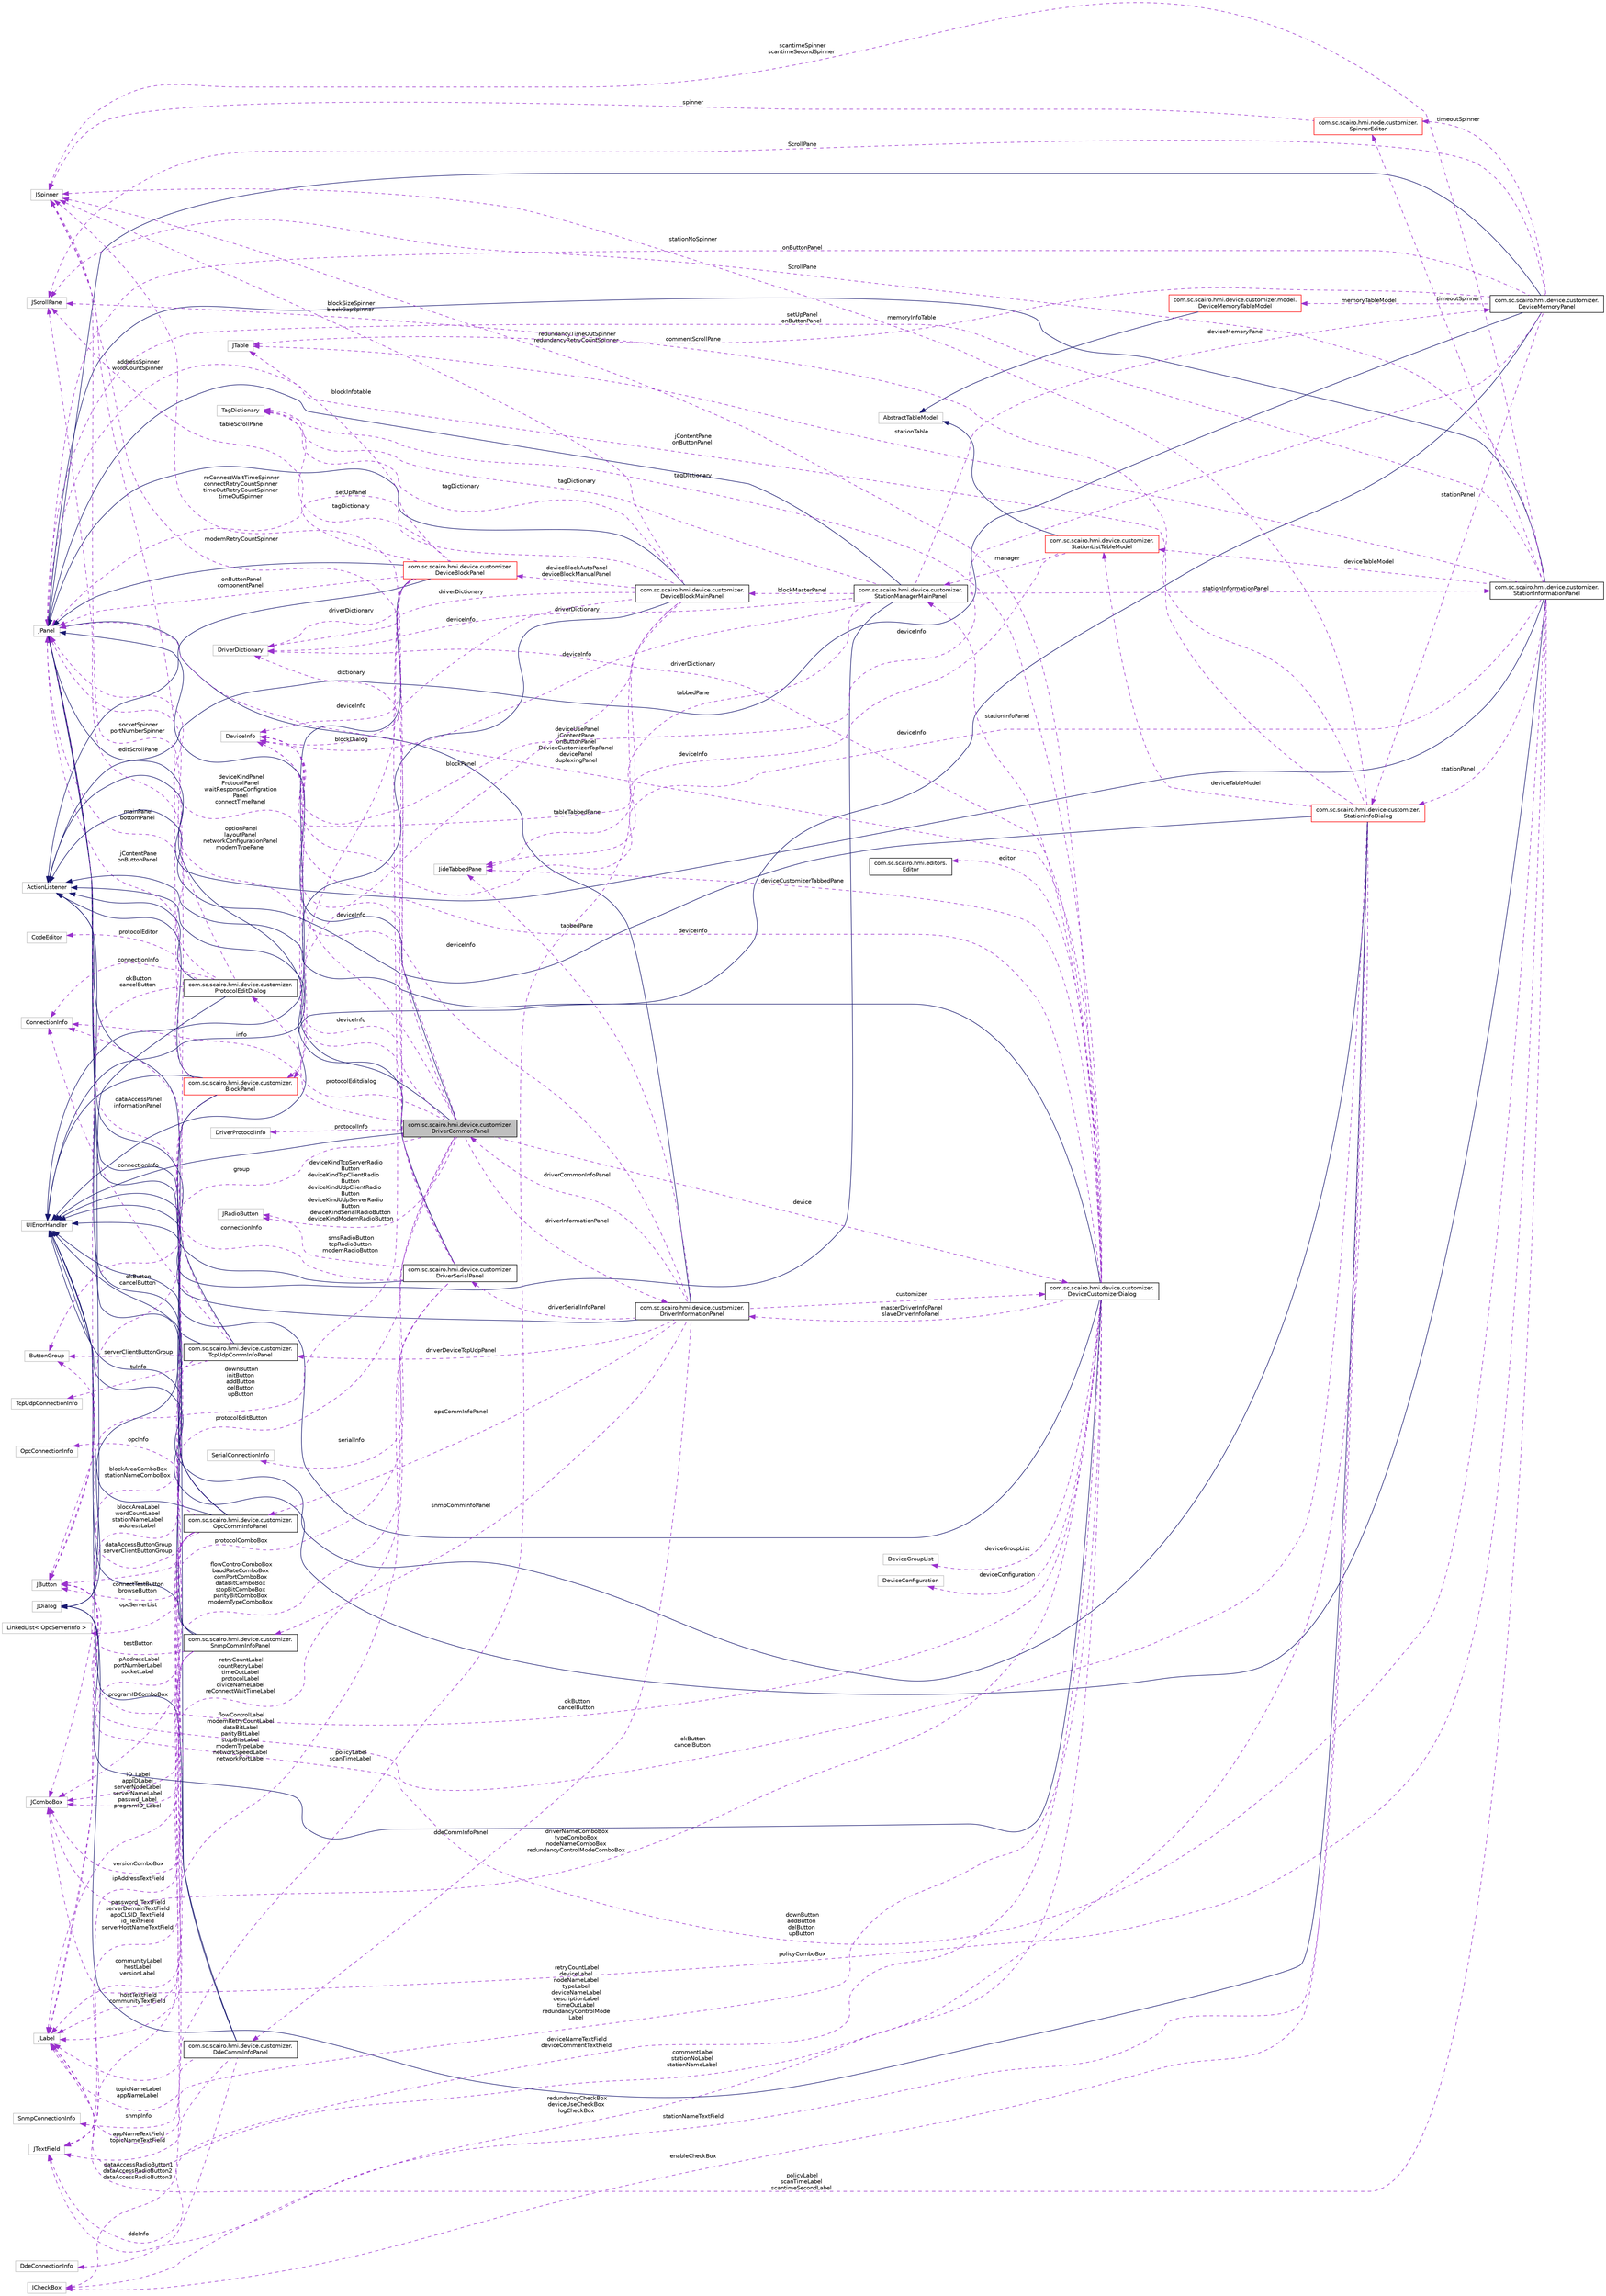 digraph "com.sc.scairo.hmi.device.customizer.DriverCommonPanel"
{
 // LATEX_PDF_SIZE
  edge [fontname="Helvetica",fontsize="10",labelfontname="Helvetica",labelfontsize="10"];
  node [fontname="Helvetica",fontsize="10",shape=record];
  rankdir="LR";
  Node1 [label="com.sc.scairo.hmi.device.customizer.\lDriverCommonPanel",height=0.2,width=0.4,color="black", fillcolor="grey75", style="filled", fontcolor="black",tooltip=" "];
  Node2 -> Node1 [dir="back",color="midnightblue",fontsize="10",style="solid",fontname="Helvetica"];
  Node2 [label="JPanel",height=0.2,width=0.4,color="grey75", fillcolor="white", style="filled",tooltip=" "];
  Node3 -> Node1 [dir="back",color="midnightblue",fontsize="10",style="solid",fontname="Helvetica"];
  Node3 [label="ActionListener",height=0.2,width=0.4,color="grey75", fillcolor="white", style="filled",tooltip=" "];
  Node4 -> Node1 [dir="back",color="midnightblue",fontsize="10",style="solid",fontname="Helvetica"];
  Node4 [label="UIErrorHandler",height=0.2,width=0.4,color="grey75", fillcolor="white", style="filled",tooltip=" "];
  Node5 -> Node1 [dir="back",color="darkorchid3",fontsize="10",style="dashed",label=" protocolEditButton" ,fontname="Helvetica"];
  Node5 [label="JButton",height=0.2,width=0.4,color="grey75", fillcolor="white", style="filled",tooltip=" "];
  Node6 -> Node1 [dir="back",color="darkorchid3",fontsize="10",style="dashed",label=" driverInformationPanel" ,fontname="Helvetica"];
  Node6 [label="com.sc.scairo.hmi.device.customizer.\lDriverInformationPanel",height=0.2,width=0.4,color="black", fillcolor="white", style="filled",URL="$classcom_1_1sc_1_1scairo_1_1hmi_1_1device_1_1customizer_1_1_driver_information_panel.html",tooltip=" "];
  Node2 -> Node6 [dir="back",color="midnightblue",fontsize="10",style="solid",fontname="Helvetica"];
  Node4 -> Node6 [dir="back",color="midnightblue",fontsize="10",style="solid",fontname="Helvetica"];
  Node7 -> Node6 [dir="back",color="darkorchid3",fontsize="10",style="dashed",label=" snmpCommInfoPanel" ,fontname="Helvetica"];
  Node7 [label="com.sc.scairo.hmi.device.customizer.\lSnmpCommInfoPanel",height=0.2,width=0.4,color="black", fillcolor="white", style="filled",URL="$classcom_1_1sc_1_1scairo_1_1hmi_1_1device_1_1customizer_1_1_snmp_comm_info_panel.html",tooltip=" "];
  Node2 -> Node7 [dir="back",color="midnightblue",fontsize="10",style="solid",fontname="Helvetica"];
  Node4 -> Node7 [dir="back",color="midnightblue",fontsize="10",style="solid",fontname="Helvetica"];
  Node3 -> Node7 [dir="back",color="midnightblue",fontsize="10",style="solid",fontname="Helvetica"];
  Node5 -> Node7 [dir="back",color="darkorchid3",fontsize="10",style="dashed",label=" testButton" ,fontname="Helvetica"];
  Node8 -> Node7 [dir="back",color="darkorchid3",fontsize="10",style="dashed",label=" hostTextField\ncommunityTextField" ,fontname="Helvetica"];
  Node8 [label="JTextField",height=0.2,width=0.4,color="grey75", fillcolor="white", style="filled",tooltip=" "];
  Node9 -> Node7 [dir="back",color="darkorchid3",fontsize="10",style="dashed",label=" snmpInfo" ,fontname="Helvetica"];
  Node9 [label="SnmpConnectionInfo",height=0.2,width=0.4,color="grey75", fillcolor="white", style="filled",tooltip=" "];
  Node10 -> Node7 [dir="back",color="darkorchid3",fontsize="10",style="dashed",label=" versionComboBox" ,fontname="Helvetica"];
  Node10 [label="JComboBox",height=0.2,width=0.4,color="grey75", fillcolor="white", style="filled",tooltip=" "];
  Node11 -> Node7 [dir="back",color="darkorchid3",fontsize="10",style="dashed",label=" communityLabel\nhostLabel\nversionLabel" ,fontname="Helvetica"];
  Node11 [label="JLabel",height=0.2,width=0.4,color="grey75", fillcolor="white", style="filled",tooltip=" "];
  Node12 -> Node6 [dir="back",color="darkorchid3",fontsize="10",style="dashed",label=" ddeCommInfoPanel" ,fontname="Helvetica"];
  Node12 [label="com.sc.scairo.hmi.device.customizer.\lDdeCommInfoPanel",height=0.2,width=0.4,color="black", fillcolor="white", style="filled",URL="$classcom_1_1sc_1_1scairo_1_1hmi_1_1device_1_1customizer_1_1_dde_comm_info_panel.html",tooltip=" "];
  Node2 -> Node12 [dir="back",color="midnightblue",fontsize="10",style="solid",fontname="Helvetica"];
  Node4 -> Node12 [dir="back",color="midnightblue",fontsize="10",style="solid",fontname="Helvetica"];
  Node8 -> Node12 [dir="back",color="darkorchid3",fontsize="10",style="dashed",label=" appNameTextField\ntopicNameTextField" ,fontname="Helvetica"];
  Node11 -> Node12 [dir="back",color="darkorchid3",fontsize="10",style="dashed",label=" topicNameLabel\nappNameLabel" ,fontname="Helvetica"];
  Node13 -> Node12 [dir="back",color="darkorchid3",fontsize="10",style="dashed",label=" ddeInfo" ,fontname="Helvetica"];
  Node13 [label="DdeConnectionInfo",height=0.2,width=0.4,color="grey75", fillcolor="white", style="filled",tooltip=" "];
  Node14 -> Node6 [dir="back",color="darkorchid3",fontsize="10",style="dashed",label=" driverDeviceTcpUdpPanel" ,fontname="Helvetica"];
  Node14 [label="com.sc.scairo.hmi.device.customizer.\lTcpUdpCommInfoPanel",height=0.2,width=0.4,color="black", fillcolor="white", style="filled",URL="$classcom_1_1sc_1_1scairo_1_1hmi_1_1device_1_1customizer_1_1_tcp_udp_comm_info_panel.html",tooltip=" "];
  Node2 -> Node14 [dir="back",color="midnightblue",fontsize="10",style="solid",fontname="Helvetica"];
  Node4 -> Node14 [dir="back",color="midnightblue",fontsize="10",style="solid",fontname="Helvetica"];
  Node8 -> Node14 [dir="back",color="darkorchid3",fontsize="10",style="dashed",label=" ipAddressTextField" ,fontname="Helvetica"];
  Node15 -> Node14 [dir="back",color="darkorchid3",fontsize="10",style="dashed",label=" socketSpinner\nportNumberSpinner" ,fontname="Helvetica"];
  Node15 [label="JSpinner",height=0.2,width=0.4,color="grey75", fillcolor="white", style="filled",tooltip=" "];
  Node16 -> Node14 [dir="back",color="darkorchid3",fontsize="10",style="dashed",label=" serverClientButtonGroup" ,fontname="Helvetica"];
  Node16 [label="ButtonGroup",height=0.2,width=0.4,color="grey75", fillcolor="white", style="filled",tooltip=" "];
  Node17 -> Node14 [dir="back",color="darkorchid3",fontsize="10",style="dashed",label=" connectionInfo" ,fontname="Helvetica"];
  Node17 [label="ConnectionInfo",height=0.2,width=0.4,color="grey75", fillcolor="white", style="filled",tooltip=" "];
  Node11 -> Node14 [dir="back",color="darkorchid3",fontsize="10",style="dashed",label=" ipAddressLabel\nportNumberLabel\nsocketLabel" ,fontname="Helvetica"];
  Node18 -> Node14 [dir="back",color="darkorchid3",fontsize="10",style="dashed",label=" tuInfo" ,fontname="Helvetica"];
  Node18 [label="TcpUdpConnectionInfo",height=0.2,width=0.4,color="grey75", fillcolor="white", style="filled",tooltip=" "];
  Node19 -> Node6 [dir="back",color="darkorchid3",fontsize="10",style="dashed",label=" tabbedPane" ,fontname="Helvetica"];
  Node19 [label="JideTabbedPane",height=0.2,width=0.4,color="grey75", fillcolor="white", style="filled",tooltip=" "];
  Node20 -> Node6 [dir="back",color="darkorchid3",fontsize="10",style="dashed",label=" opcCommInfoPanel" ,fontname="Helvetica"];
  Node20 [label="com.sc.scairo.hmi.device.customizer.\lOpcCommInfoPanel",height=0.2,width=0.4,color="black", fillcolor="white", style="filled",URL="$classcom_1_1sc_1_1scairo_1_1hmi_1_1device_1_1customizer_1_1_opc_comm_info_panel.html",tooltip=" "];
  Node2 -> Node20 [dir="back",color="midnightblue",fontsize="10",style="solid",fontname="Helvetica"];
  Node4 -> Node20 [dir="back",color="midnightblue",fontsize="10",style="solid",fontname="Helvetica"];
  Node3 -> Node20 [dir="back",color="midnightblue",fontsize="10",style="solid",fontname="Helvetica"];
  Node5 -> Node20 [dir="back",color="darkorchid3",fontsize="10",style="dashed",label=" connectTestButton\nbrowseButton" ,fontname="Helvetica"];
  Node21 -> Node20 [dir="back",color="darkorchid3",fontsize="10",style="dashed",label=" dataAccessRadioButton1\ndataAccessRadioButton2\ndataAccessRadioButton3" ,fontname="Helvetica"];
  Node21 [label="JCheckBox",height=0.2,width=0.4,color="grey75", fillcolor="white", style="filled",tooltip=" "];
  Node8 -> Node20 [dir="back",color="darkorchid3",fontsize="10",style="dashed",label=" password_TextField\nserverDomainTextField\nappCLSID_TextField\nid_TextField\nserverHostNameTextField" ,fontname="Helvetica"];
  Node22 -> Node20 [dir="back",color="darkorchid3",fontsize="10",style="dashed",label=" opcInfo" ,fontname="Helvetica"];
  Node22 [label="OpcConnectionInfo",height=0.2,width=0.4,color="grey75", fillcolor="white", style="filled",tooltip=" "];
  Node16 -> Node20 [dir="back",color="darkorchid3",fontsize="10",style="dashed",label=" dataAccessButtonGroup\nserverClientButtonGroup" ,fontname="Helvetica"];
  Node10 -> Node20 [dir="back",color="darkorchid3",fontsize="10",style="dashed",label=" programIDComboBox" ,fontname="Helvetica"];
  Node23 -> Node20 [dir="back",color="darkorchid3",fontsize="10",style="dashed",label=" opcServerList" ,fontname="Helvetica"];
  Node23 [label="LinkedList\< OpcServerInfo \>",height=0.2,width=0.4,color="grey75", fillcolor="white", style="filled",tooltip=" "];
  Node11 -> Node20 [dir="back",color="darkorchid3",fontsize="10",style="dashed",label=" iD_Label\nappIDLabel\nserverNodeLabel\nserverNameLabel\npasswd_Label\nprogramID_Label" ,fontname="Helvetica"];
  Node2 -> Node20 [dir="back",color="darkorchid3",fontsize="10",style="dashed",label=" dataAccessPanel\ninformationPanel" ,fontname="Helvetica"];
  Node24 -> Node6 [dir="back",color="darkorchid3",fontsize="10",style="dashed",label=" driverSerialInfoPanel" ,fontname="Helvetica"];
  Node24 [label="com.sc.scairo.hmi.device.customizer.\lDriverSerialPanel",height=0.2,width=0.4,color="black", fillcolor="white", style="filled",URL="$classcom_1_1sc_1_1scairo_1_1hmi_1_1device_1_1customizer_1_1_driver_serial_panel.html",tooltip=" "];
  Node2 -> Node24 [dir="back",color="midnightblue",fontsize="10",style="solid",fontname="Helvetica"];
  Node4 -> Node24 [dir="back",color="midnightblue",fontsize="10",style="solid",fontname="Helvetica"];
  Node15 -> Node24 [dir="back",color="darkorchid3",fontsize="10",style="dashed",label=" modemRetryCountSpinner" ,fontname="Helvetica"];
  Node17 -> Node24 [dir="back",color="darkorchid3",fontsize="10",style="dashed",label=" connectionInfo" ,fontname="Helvetica"];
  Node10 -> Node24 [dir="back",color="darkorchid3",fontsize="10",style="dashed",label=" flowControlComboBox\nbaudRateComboBox\ncomPortComboBox\ndataBitComboBox\nstopBitComboBox\nparityBitComboBox\nmodemTypeComboBox" ,fontname="Helvetica"];
  Node11 -> Node24 [dir="back",color="darkorchid3",fontsize="10",style="dashed",label=" flowControlLabel\nmodemRetryCountLabel\ndataBitLabel\nparityBitLabel\nstopBitsLabel\nmodemTypeLabel\nnetworkSpeedLabel\nnetworkPortLabel" ,fontname="Helvetica"];
  Node25 -> Node24 [dir="back",color="darkorchid3",fontsize="10",style="dashed",label=" deviceInfo" ,fontname="Helvetica"];
  Node25 [label="DeviceInfo",height=0.2,width=0.4,color="grey75", fillcolor="white", style="filled",tooltip=" "];
  Node26 -> Node24 [dir="back",color="darkorchid3",fontsize="10",style="dashed",label=" serialInfo" ,fontname="Helvetica"];
  Node26 [label="SerialConnectionInfo",height=0.2,width=0.4,color="grey75", fillcolor="white", style="filled",tooltip=" "];
  Node2 -> Node24 [dir="back",color="darkorchid3",fontsize="10",style="dashed",label=" optionPanel\nlayoutPanel\nnetworkConfigurationPanel\nmodemTypePanel" ,fontname="Helvetica"];
  Node27 -> Node24 [dir="back",color="darkorchid3",fontsize="10",style="dashed",label=" smsRadioButton\ntcpRadioButton\nmodemRadioButton" ,fontname="Helvetica"];
  Node27 [label="JRadioButton",height=0.2,width=0.4,color="grey75", fillcolor="white", style="filled",tooltip=" "];
  Node28 -> Node6 [dir="back",color="darkorchid3",fontsize="10",style="dashed",label=" customizer" ,fontname="Helvetica"];
  Node28 [label="com.sc.scairo.hmi.device.customizer.\lDeviceCustomizerDialog",height=0.2,width=0.4,color="black", fillcolor="white", style="filled",URL="$classcom_1_1sc_1_1scairo_1_1hmi_1_1device_1_1customizer_1_1_device_customizer_dialog.html",tooltip=" "];
  Node29 -> Node28 [dir="back",color="midnightblue",fontsize="10",style="solid",fontname="Helvetica"];
  Node29 [label="JDialog",height=0.2,width=0.4,color="grey75", fillcolor="white", style="filled",tooltip=" "];
  Node3 -> Node28 [dir="back",color="midnightblue",fontsize="10",style="solid",fontname="Helvetica"];
  Node4 -> Node28 [dir="back",color="midnightblue",fontsize="10",style="solid",fontname="Helvetica"];
  Node30 -> Node28 [dir="back",color="darkorchid3",fontsize="10",style="dashed",label=" tagDictionary" ,fontname="Helvetica"];
  Node30 [label="TagDictionary",height=0.2,width=0.4,color="grey75", fillcolor="white", style="filled",tooltip=" "];
  Node6 -> Node28 [dir="back",color="darkorchid3",fontsize="10",style="dashed",label=" masterDriverInfoPanel\nslaveDriverInfoPanel" ,fontname="Helvetica"];
  Node21 -> Node28 [dir="back",color="darkorchid3",fontsize="10",style="dashed",label=" redundancyCheckBox\ndeviceUseCheckBox\nlogCheckBox" ,fontname="Helvetica"];
  Node5 -> Node28 [dir="back",color="darkorchid3",fontsize="10",style="dashed",label=" okButton\ncancelButton" ,fontname="Helvetica"];
  Node8 -> Node28 [dir="back",color="darkorchid3",fontsize="10",style="dashed",label=" deviceNameTextField\ndeviceCommentTextField" ,fontname="Helvetica"];
  Node15 -> Node28 [dir="back",color="darkorchid3",fontsize="10",style="dashed",label=" redundancyTimeOutSpinner\nredundancyRetryCountSpinner" ,fontname="Helvetica"];
  Node19 -> Node28 [dir="back",color="darkorchid3",fontsize="10",style="dashed",label=" deviceCustomizerTabbedPane" ,fontname="Helvetica"];
  Node31 -> Node28 [dir="back",color="darkorchid3",fontsize="10",style="dashed",label=" driverDictionary" ,fontname="Helvetica"];
  Node31 [label="DriverDictionary",height=0.2,width=0.4,color="grey75", fillcolor="white", style="filled",tooltip=" "];
  Node10 -> Node28 [dir="back",color="darkorchid3",fontsize="10",style="dashed",label=" driverNameComboBox\ntypeComboBox\nnodeNameComboBox\nredundancyControlModeComboBox" ,fontname="Helvetica"];
  Node32 -> Node28 [dir="back",color="darkorchid3",fontsize="10",style="dashed",label=" deviceGroupList" ,fontname="Helvetica"];
  Node32 [label="DeviceGroupList",height=0.2,width=0.4,color="grey75", fillcolor="white", style="filled",tooltip=" "];
  Node11 -> Node28 [dir="back",color="darkorchid3",fontsize="10",style="dashed",label=" retryCountLabel\ndeviceLabel\nnodeNameLabel\ntypeLabel\ndeviceNameLabel\ndescriptionLabel\ntimeOutLabel\nredundancyControlMode\lLabel" ,fontname="Helvetica"];
  Node33 -> Node28 [dir="back",color="darkorchid3",fontsize="10",style="dashed",label=" deviceConfiguration" ,fontname="Helvetica"];
  Node33 [label="DeviceConfiguration",height=0.2,width=0.4,color="grey75", fillcolor="white", style="filled",tooltip=" "];
  Node25 -> Node28 [dir="back",color="darkorchid3",fontsize="10",style="dashed",label=" deviceInfo" ,fontname="Helvetica"];
  Node2 -> Node28 [dir="back",color="darkorchid3",fontsize="10",style="dashed",label=" deviceUsePanel\njContentPane\nonButtonPanel\nDeviceCustomizerTopPanel\ndevicePanel\nduplexingPanel" ,fontname="Helvetica"];
  Node34 -> Node28 [dir="back",color="darkorchid3",fontsize="10",style="dashed",label=" editor" ,fontname="Helvetica"];
  Node34 [label="com.sc.scairo.hmi.editors.\lEditor",height=0.2,width=0.4,color="black", fillcolor="white", style="filled",URL="$interfacecom_1_1sc_1_1scairo_1_1hmi_1_1editors_1_1_editor.html",tooltip=" "];
  Node35 -> Node28 [dir="back",color="darkorchid3",fontsize="10",style="dashed",label=" stationInfoPanel" ,fontname="Helvetica"];
  Node35 [label="com.sc.scairo.hmi.device.customizer.\lStationManagerMainPanel",height=0.2,width=0.4,color="black", fillcolor="white", style="filled",URL="$classcom_1_1sc_1_1scairo_1_1hmi_1_1device_1_1customizer_1_1_station_manager_main_panel.html",tooltip=" "];
  Node2 -> Node35 [dir="back",color="midnightblue",fontsize="10",style="solid",fontname="Helvetica"];
  Node4 -> Node35 [dir="back",color="midnightblue",fontsize="10",style="solid",fontname="Helvetica"];
  Node36 -> Node35 [dir="back",color="darkorchid3",fontsize="10",style="dashed",label=" deviceMemoryPanel" ,fontname="Helvetica"];
  Node36 [label="com.sc.scairo.hmi.device.customizer.\lDeviceMemoryPanel",height=0.2,width=0.4,color="black", fillcolor="white", style="filled",URL="$classcom_1_1sc_1_1scairo_1_1hmi_1_1device_1_1customizer_1_1_device_memory_panel.html",tooltip=" "];
  Node2 -> Node36 [dir="back",color="midnightblue",fontsize="10",style="solid",fontname="Helvetica"];
  Node3 -> Node36 [dir="back",color="midnightblue",fontsize="10",style="solid",fontname="Helvetica"];
  Node4 -> Node36 [dir="back",color="midnightblue",fontsize="10",style="solid",fontname="Helvetica"];
  Node37 -> Node36 [dir="back",color="darkorchid3",fontsize="10",style="dashed",label=" memoryTableModel" ,fontname="Helvetica"];
  Node37 [label="com.sc.scairo.hmi.device.customizer.model.\lDeviceMemoryTableModel",height=0.2,width=0.4,color="red", fillcolor="white", style="filled",URL="$classcom_1_1sc_1_1scairo_1_1hmi_1_1device_1_1customizer_1_1model_1_1_device_memory_table_model.html",tooltip=" "];
  Node38 -> Node37 [dir="back",color="midnightblue",fontsize="10",style="solid",fontname="Helvetica"];
  Node38 [label="AbstractTableModel",height=0.2,width=0.4,color="grey75", fillcolor="white", style="filled",tooltip=" "];
  Node40 -> Node36 [dir="back",color="darkorchid3",fontsize="10",style="dashed",label=" memoryInfoTable" ,fontname="Helvetica"];
  Node40 [label="JTable",height=0.2,width=0.4,color="grey75", fillcolor="white", style="filled",tooltip=" "];
  Node41 -> Node36 [dir="back",color="darkorchid3",fontsize="10",style="dashed",label=" timeoutSpinner" ,fontname="Helvetica"];
  Node41 [label="com.sc.scairo.hmi.node.customizer.\lSpinnerEditor",height=0.2,width=0.4,color="red", fillcolor="white", style="filled",URL="$classcom_1_1sc_1_1scairo_1_1hmi_1_1node_1_1customizer_1_1_spinner_editor.html",tooltip=" "];
  Node15 -> Node41 [dir="back",color="darkorchid3",fontsize="10",style="dashed",label=" spinner" ,fontname="Helvetica"];
  Node25 -> Node36 [dir="back",color="darkorchid3",fontsize="10",style="dashed",label=" deviceInfo" ,fontname="Helvetica"];
  Node2 -> Node36 [dir="back",color="darkorchid3",fontsize="10",style="dashed",label=" onButtonPanel" ,fontname="Helvetica"];
  Node44 -> Node36 [dir="back",color="darkorchid3",fontsize="10",style="dashed",label=" ScrollPane" ,fontname="Helvetica"];
  Node44 [label="JScrollPane",height=0.2,width=0.4,color="grey75", fillcolor="white", style="filled",tooltip=" "];
  Node45 -> Node36 [dir="back",color="darkorchid3",fontsize="10",style="dashed",label=" stationPanel" ,fontname="Helvetica"];
  Node45 [label="com.sc.scairo.hmi.device.customizer.\lStationInfoDialog",height=0.2,width=0.4,color="red", fillcolor="white", style="filled",URL="$classcom_1_1sc_1_1scairo_1_1hmi_1_1device_1_1customizer_1_1_station_info_dialog.html",tooltip=" "];
  Node29 -> Node45 [dir="back",color="midnightblue",fontsize="10",style="solid",fontname="Helvetica"];
  Node3 -> Node45 [dir="back",color="midnightblue",fontsize="10",style="solid",fontname="Helvetica"];
  Node4 -> Node45 [dir="back",color="midnightblue",fontsize="10",style="solid",fontname="Helvetica"];
  Node5 -> Node45 [dir="back",color="darkorchid3",fontsize="10",style="dashed",label=" okButton\ncancelButton" ,fontname="Helvetica"];
  Node21 -> Node45 [dir="back",color="darkorchid3",fontsize="10",style="dashed",label=" enableCheckBox" ,fontname="Helvetica"];
  Node8 -> Node45 [dir="back",color="darkorchid3",fontsize="10",style="dashed",label=" stationNameTextField" ,fontname="Helvetica"];
  Node15 -> Node45 [dir="back",color="darkorchid3",fontsize="10",style="dashed",label=" stationNoSpinner" ,fontname="Helvetica"];
  Node48 -> Node45 [dir="back",color="darkorchid3",fontsize="10",style="dashed",label=" deviceTableModel" ,fontname="Helvetica"];
  Node48 [label="com.sc.scairo.hmi.device.customizer.\lStationListTableModel",height=0.2,width=0.4,color="red", fillcolor="white", style="filled",URL="$classcom_1_1sc_1_1scairo_1_1hmi_1_1device_1_1customizer_1_1_station_list_table_model.html",tooltip=" "];
  Node38 -> Node48 [dir="back",color="midnightblue",fontsize="10",style="solid",fontname="Helvetica"];
  Node25 -> Node48 [dir="back",color="darkorchid3",fontsize="10",style="dashed",label=" deviceInfo" ,fontname="Helvetica"];
  Node35 -> Node48 [dir="back",color="darkorchid3",fontsize="10",style="dashed",label=" manager" ,fontname="Helvetica"];
  Node11 -> Node45 [dir="back",color="darkorchid3",fontsize="10",style="dashed",label=" commentLabel\nstationNoLabel\nstationNameLabel" ,fontname="Helvetica"];
  Node2 -> Node45 [dir="back",color="darkorchid3",fontsize="10",style="dashed",label=" jContentPane\nonButtonPanel" ,fontname="Helvetica"];
  Node44 -> Node45 [dir="back",color="darkorchid3",fontsize="10",style="dashed",label=" commentScrollPane" ,fontname="Helvetica"];
  Node30 -> Node35 [dir="back",color="darkorchid3",fontsize="10",style="dashed",label=" tagDictionary" ,fontname="Helvetica"];
  Node50 -> Node35 [dir="back",color="darkorchid3",fontsize="10",style="dashed",label=" stationInformationPanel" ,fontname="Helvetica"];
  Node50 [label="com.sc.scairo.hmi.device.customizer.\lStationInformationPanel",height=0.2,width=0.4,color="black", fillcolor="white", style="filled",URL="$classcom_1_1sc_1_1scairo_1_1hmi_1_1device_1_1customizer_1_1_station_information_panel.html",tooltip=" "];
  Node2 -> Node50 [dir="back",color="midnightblue",fontsize="10",style="solid",fontname="Helvetica"];
  Node3 -> Node50 [dir="back",color="midnightblue",fontsize="10",style="solid",fontname="Helvetica"];
  Node4 -> Node50 [dir="back",color="midnightblue",fontsize="10",style="solid",fontname="Helvetica"];
  Node5 -> Node50 [dir="back",color="darkorchid3",fontsize="10",style="dashed",label=" downButton\naddButton\ndelButton\nupButton" ,fontname="Helvetica"];
  Node15 -> Node50 [dir="back",color="darkorchid3",fontsize="10",style="dashed",label=" scantimeSpinner\nscantimeSecondSpinner" ,fontname="Helvetica"];
  Node40 -> Node50 [dir="back",color="darkorchid3",fontsize="10",style="dashed",label=" stationTable" ,fontname="Helvetica"];
  Node10 -> Node50 [dir="back",color="darkorchid3",fontsize="10",style="dashed",label=" policyComboBox" ,fontname="Helvetica"];
  Node11 -> Node50 [dir="back",color="darkorchid3",fontsize="10",style="dashed",label=" policyLabel\nscanTimeLabel\nscantimeSecondLabel" ,fontname="Helvetica"];
  Node41 -> Node50 [dir="back",color="darkorchid3",fontsize="10",style="dashed",label=" timeoutSpinner" ,fontname="Helvetica"];
  Node48 -> Node50 [dir="back",color="darkorchid3",fontsize="10",style="dashed",label=" deviceTableModel" ,fontname="Helvetica"];
  Node25 -> Node50 [dir="back",color="darkorchid3",fontsize="10",style="dashed",label=" deviceInfo" ,fontname="Helvetica"];
  Node2 -> Node50 [dir="back",color="darkorchid3",fontsize="10",style="dashed",label=" setUpPanel\nonButtonPanel" ,fontname="Helvetica"];
  Node44 -> Node50 [dir="back",color="darkorchid3",fontsize="10",style="dashed",label=" ScrollPane" ,fontname="Helvetica"];
  Node45 -> Node50 [dir="back",color="darkorchid3",fontsize="10",style="dashed",label=" stationPanel" ,fontname="Helvetica"];
  Node19 -> Node35 [dir="back",color="darkorchid3",fontsize="10",style="dashed",label=" tabbedPane" ,fontname="Helvetica"];
  Node31 -> Node35 [dir="back",color="darkorchid3",fontsize="10",style="dashed",label=" driverDictionary" ,fontname="Helvetica"];
  Node25 -> Node35 [dir="back",color="darkorchid3",fontsize="10",style="dashed",label=" deviceInfo" ,fontname="Helvetica"];
  Node51 -> Node35 [dir="back",color="darkorchid3",fontsize="10",style="dashed",label=" blockMasterPanel" ,fontname="Helvetica"];
  Node51 [label="com.sc.scairo.hmi.device.customizer.\lDeviceBlockMainPanel",height=0.2,width=0.4,color="black", fillcolor="white", style="filled",URL="$classcom_1_1sc_1_1scairo_1_1hmi_1_1device_1_1customizer_1_1_device_block_main_panel.html",tooltip=" "];
  Node2 -> Node51 [dir="back",color="midnightblue",fontsize="10",style="solid",fontname="Helvetica"];
  Node4 -> Node51 [dir="back",color="midnightblue",fontsize="10",style="solid",fontname="Helvetica"];
  Node30 -> Node51 [dir="back",color="darkorchid3",fontsize="10",style="dashed",label=" tagDictionary" ,fontname="Helvetica"];
  Node15 -> Node51 [dir="back",color="darkorchid3",fontsize="10",style="dashed",label=" blockSizeSpinner\nblockGapSpinner" ,fontname="Helvetica"];
  Node19 -> Node51 [dir="back",color="darkorchid3",fontsize="10",style="dashed",label=" tableTabbedPane" ,fontname="Helvetica"];
  Node31 -> Node51 [dir="back",color="darkorchid3",fontsize="10",style="dashed",label=" driverDictionary" ,fontname="Helvetica"];
  Node11 -> Node51 [dir="back",color="darkorchid3",fontsize="10",style="dashed",label=" policyLabel\nscanTimeLabel" ,fontname="Helvetica"];
  Node25 -> Node51 [dir="back",color="darkorchid3",fontsize="10",style="dashed",label=" deviceInfo" ,fontname="Helvetica"];
  Node2 -> Node51 [dir="back",color="darkorchid3",fontsize="10",style="dashed",label=" setUpPanel" ,fontname="Helvetica"];
  Node52 -> Node51 [dir="back",color="darkorchid3",fontsize="10",style="dashed",label=" blockPanel" ,fontname="Helvetica"];
  Node52 [label="com.sc.scairo.hmi.device.customizer.\lBlockPanel",height=0.2,width=0.4,color="red", fillcolor="white", style="filled",URL="$classcom_1_1sc_1_1scairo_1_1hmi_1_1device_1_1customizer_1_1_block_panel.html",tooltip=" "];
  Node29 -> Node52 [dir="back",color="midnightblue",fontsize="10",style="solid",fontname="Helvetica"];
  Node3 -> Node52 [dir="back",color="midnightblue",fontsize="10",style="solid",fontname="Helvetica"];
  Node4 -> Node52 [dir="back",color="midnightblue",fontsize="10",style="solid",fontname="Helvetica"];
  Node5 -> Node52 [dir="back",color="darkorchid3",fontsize="10",style="dashed",label=" okButton\ncancelButton" ,fontname="Helvetica"];
  Node15 -> Node52 [dir="back",color="darkorchid3",fontsize="10",style="dashed",label=" addressSpinner\nwordCountSpinner" ,fontname="Helvetica"];
  Node10 -> Node52 [dir="back",color="darkorchid3",fontsize="10",style="dashed",label=" blockAreaComboBox\nstationNameComboBox" ,fontname="Helvetica"];
  Node11 -> Node52 [dir="back",color="darkorchid3",fontsize="10",style="dashed",label=" blockAreaLabel\nwordCountLabel\nstationNameLabel\naddressLabel" ,fontname="Helvetica"];
  Node2 -> Node52 [dir="back",color="darkorchid3",fontsize="10",style="dashed",label=" jContentPane\nonButtonPanel" ,fontname="Helvetica"];
  Node54 -> Node51 [dir="back",color="darkorchid3",fontsize="10",style="dashed",label=" deviceBlockAutoPanel\ndeviceBlockManualPanel" ,fontname="Helvetica"];
  Node54 [label="com.sc.scairo.hmi.device.customizer.\lDeviceBlockPanel",height=0.2,width=0.4,color="red", fillcolor="white", style="filled",URL="$classcom_1_1sc_1_1scairo_1_1hmi_1_1device_1_1customizer_1_1_device_block_panel.html",tooltip=" "];
  Node2 -> Node54 [dir="back",color="midnightblue",fontsize="10",style="solid",fontname="Helvetica"];
  Node3 -> Node54 [dir="back",color="midnightblue",fontsize="10",style="solid",fontname="Helvetica"];
  Node4 -> Node54 [dir="back",color="midnightblue",fontsize="10",style="solid",fontname="Helvetica"];
  Node30 -> Node54 [dir="back",color="darkorchid3",fontsize="10",style="dashed",label=" tagDictionary" ,fontname="Helvetica"];
  Node5 -> Node54 [dir="back",color="darkorchid3",fontsize="10",style="dashed",label=" downButton\ninitButton\naddButton\ndelButton\nupButton" ,fontname="Helvetica"];
  Node31 -> Node54 [dir="back",color="darkorchid3",fontsize="10",style="dashed",label=" driverDictionary" ,fontname="Helvetica"];
  Node40 -> Node54 [dir="back",color="darkorchid3",fontsize="10",style="dashed",label=" blockInfotable" ,fontname="Helvetica"];
  Node25 -> Node54 [dir="back",color="darkorchid3",fontsize="10",style="dashed",label=" deviceInfo" ,fontname="Helvetica"];
  Node2 -> Node54 [dir="back",color="darkorchid3",fontsize="10",style="dashed",label=" onButtonPanel\ncomponentPanel" ,fontname="Helvetica"];
  Node44 -> Node54 [dir="back",color="darkorchid3",fontsize="10",style="dashed",label=" tableScrollPane" ,fontname="Helvetica"];
  Node52 -> Node54 [dir="back",color="darkorchid3",fontsize="10",style="dashed",label=" blockDialog" ,fontname="Helvetica"];
  Node25 -> Node6 [dir="back",color="darkorchid3",fontsize="10",style="dashed",label=" deviceInfo" ,fontname="Helvetica"];
  Node1 -> Node6 [dir="back",color="darkorchid3",fontsize="10",style="dashed",label=" driverCommonInfoPanel" ,fontname="Helvetica"];
  Node15 -> Node1 [dir="back",color="darkorchid3",fontsize="10",style="dashed",label=" reConnectWaitTimeSpinner\nconnectRetryCountSpinner\ntimeOutRetryCountSpinner\ntimeOutSpinner" ,fontname="Helvetica"];
  Node16 -> Node1 [dir="back",color="darkorchid3",fontsize="10",style="dashed",label=" group" ,fontname="Helvetica"];
  Node31 -> Node1 [dir="back",color="darkorchid3",fontsize="10",style="dashed",label=" dictionary" ,fontname="Helvetica"];
  Node17 -> Node1 [dir="back",color="darkorchid3",fontsize="10",style="dashed",label=" info" ,fontname="Helvetica"];
  Node10 -> Node1 [dir="back",color="darkorchid3",fontsize="10",style="dashed",label=" protocolComboBox" ,fontname="Helvetica"];
  Node28 -> Node1 [dir="back",color="darkorchid3",fontsize="10",style="dashed",label=" device" ,fontname="Helvetica"];
  Node11 -> Node1 [dir="back",color="darkorchid3",fontsize="10",style="dashed",label=" retryCountLabel\ncountRetryLabel\ntimeOutLabel\nprotocolLabel\ndiviceNameLabel\nreConnectWaitTimeLabel" ,fontname="Helvetica"];
  Node25 -> Node1 [dir="back",color="darkorchid3",fontsize="10",style="dashed",label=" deviceInfo" ,fontname="Helvetica"];
  Node2 -> Node1 [dir="back",color="darkorchid3",fontsize="10",style="dashed",label=" deviceKindPanel\nProtocolPanel\nwaitResponseConfigration\lPanel\nconnectTimePanel" ,fontname="Helvetica"];
  Node57 -> Node1 [dir="back",color="darkorchid3",fontsize="10",style="dashed",label=" protocolInfo" ,fontname="Helvetica"];
  Node57 [label="DriverProtocolInfo",height=0.2,width=0.4,color="grey75", fillcolor="white", style="filled",tooltip=" "];
  Node27 -> Node1 [dir="back",color="darkorchid3",fontsize="10",style="dashed",label=" deviceKindTcpServerRadio\lButton\ndeviceKindTcpClientRadio\lButton\ndeviceKindUdpClientRadio\lButton\ndeviceKindUdpServerRadio\lButton\ndeviceKindSerialRadioButton\ndeviceKindModemRadioButton" ,fontname="Helvetica"];
  Node58 -> Node1 [dir="back",color="darkorchid3",fontsize="10",style="dashed",label=" protocolEditdialog" ,fontname="Helvetica"];
  Node58 [label="com.sc.scairo.hmi.device.customizer.\lProtocolEditDialog",height=0.2,width=0.4,color="black", fillcolor="white", style="filled",URL="$classcom_1_1sc_1_1scairo_1_1hmi_1_1device_1_1customizer_1_1_protocol_edit_dialog.html",tooltip=" "];
  Node29 -> Node58 [dir="back",color="midnightblue",fontsize="10",style="solid",fontname="Helvetica"];
  Node3 -> Node58 [dir="back",color="midnightblue",fontsize="10",style="solid",fontname="Helvetica"];
  Node5 -> Node58 [dir="back",color="darkorchid3",fontsize="10",style="dashed",label=" okButton\ncancelButton" ,fontname="Helvetica"];
  Node59 -> Node58 [dir="back",color="darkorchid3",fontsize="10",style="dashed",label=" protocolEditor" ,fontname="Helvetica"];
  Node59 [label="CodeEditor",height=0.2,width=0.4,color="grey75", fillcolor="white", style="filled",tooltip=" "];
  Node17 -> Node58 [dir="back",color="darkorchid3",fontsize="10",style="dashed",label=" connectionInfo" ,fontname="Helvetica"];
  Node2 -> Node58 [dir="back",color="darkorchid3",fontsize="10",style="dashed",label=" mainPanel\nbottomPanel" ,fontname="Helvetica"];
  Node44 -> Node58 [dir="back",color="darkorchid3",fontsize="10",style="dashed",label=" editScrollPane" ,fontname="Helvetica"];
}
